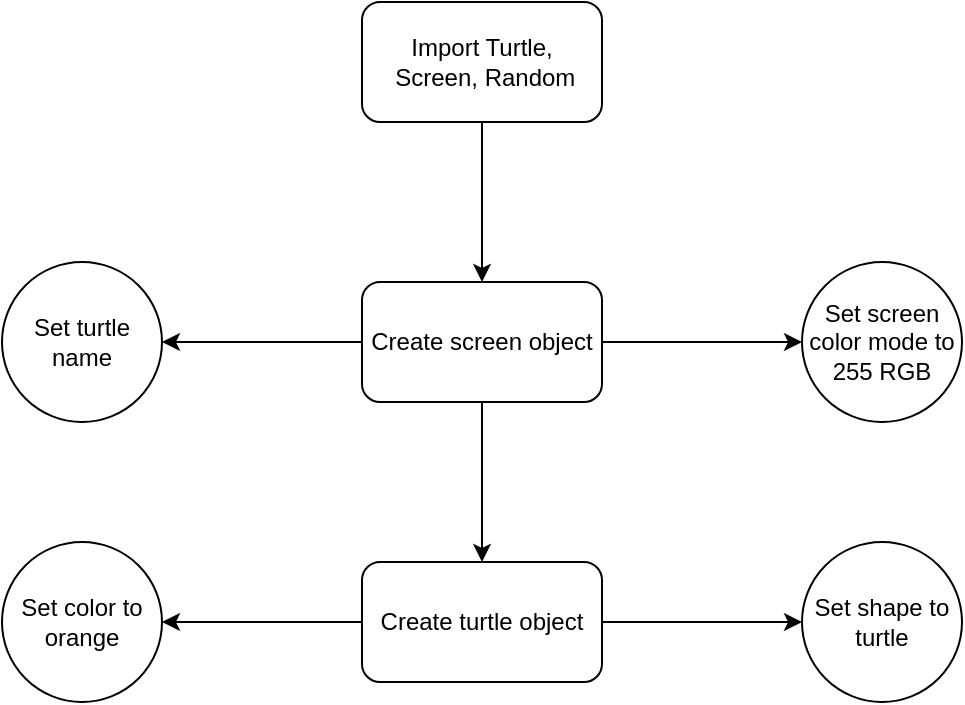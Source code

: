 <mxfile version="24.8.6">
  <diagram name="Page-1" id="h3QMktJUDQHHH6E6HLhU">
    <mxGraphModel dx="1185" dy="632" grid="1" gridSize="10" guides="1" tooltips="1" connect="1" arrows="1" fold="1" page="1" pageScale="1" pageWidth="850" pageHeight="1100" math="0" shadow="0">
      <root>
        <mxCell id="0" />
        <mxCell id="1" parent="0" />
        <mxCell id="xzMERXrAKy0U1Wa6-c2J-3" value="" style="edgeStyle=orthogonalEdgeStyle;rounded=0;orthogonalLoop=1;jettySize=auto;html=1;" edge="1" parent="1" source="xzMERXrAKy0U1Wa6-c2J-1" target="xzMERXrAKy0U1Wa6-c2J-2">
          <mxGeometry relative="1" as="geometry" />
        </mxCell>
        <mxCell id="xzMERXrAKy0U1Wa6-c2J-1" value="&lt;div&gt;Import Turtle,&lt;/div&gt;&lt;div&gt;&amp;nbsp;Screen, Random&lt;br&gt;&lt;/div&gt;" style="rounded=1;whiteSpace=wrap;html=1;" vertex="1" parent="1">
          <mxGeometry x="365" y="40" width="120" height="60" as="geometry" />
        </mxCell>
        <mxCell id="xzMERXrAKy0U1Wa6-c2J-5" value="" style="edgeStyle=orthogonalEdgeStyle;rounded=0;orthogonalLoop=1;jettySize=auto;html=1;" edge="1" parent="1" source="xzMERXrAKy0U1Wa6-c2J-2" target="xzMERXrAKy0U1Wa6-c2J-4">
          <mxGeometry relative="1" as="geometry" />
        </mxCell>
        <mxCell id="xzMERXrAKy0U1Wa6-c2J-7" value="" style="edgeStyle=orthogonalEdgeStyle;rounded=0;orthogonalLoop=1;jettySize=auto;html=1;" edge="1" parent="1" source="xzMERXrAKy0U1Wa6-c2J-2" target="xzMERXrAKy0U1Wa6-c2J-6">
          <mxGeometry relative="1" as="geometry" />
        </mxCell>
        <mxCell id="xzMERXrAKy0U1Wa6-c2J-13" value="" style="edgeStyle=orthogonalEdgeStyle;rounded=0;orthogonalLoop=1;jettySize=auto;html=1;" edge="1" parent="1" source="xzMERXrAKy0U1Wa6-c2J-2" target="xzMERXrAKy0U1Wa6-c2J-12">
          <mxGeometry relative="1" as="geometry" />
        </mxCell>
        <mxCell id="xzMERXrAKy0U1Wa6-c2J-2" value="Create screen object" style="whiteSpace=wrap;html=1;rounded=1;" vertex="1" parent="1">
          <mxGeometry x="365" y="180" width="120" height="60" as="geometry" />
        </mxCell>
        <mxCell id="xzMERXrAKy0U1Wa6-c2J-4" value="Set screen color mode to 255 RGB" style="ellipse;whiteSpace=wrap;html=1;rounded=1;" vertex="1" parent="1">
          <mxGeometry x="585" y="170" width="80" height="80" as="geometry" />
        </mxCell>
        <mxCell id="xzMERXrAKy0U1Wa6-c2J-9" value="" style="edgeStyle=orthogonalEdgeStyle;rounded=0;orthogonalLoop=1;jettySize=auto;html=1;" edge="1" parent="1" source="xzMERXrAKy0U1Wa6-c2J-6" target="xzMERXrAKy0U1Wa6-c2J-8">
          <mxGeometry relative="1" as="geometry" />
        </mxCell>
        <mxCell id="xzMERXrAKy0U1Wa6-c2J-11" value="" style="edgeStyle=orthogonalEdgeStyle;rounded=0;orthogonalLoop=1;jettySize=auto;html=1;" edge="1" parent="1" source="xzMERXrAKy0U1Wa6-c2J-6" target="xzMERXrAKy0U1Wa6-c2J-10">
          <mxGeometry relative="1" as="geometry" />
        </mxCell>
        <mxCell id="xzMERXrAKy0U1Wa6-c2J-6" value="Create turtle object" style="whiteSpace=wrap;html=1;rounded=1;" vertex="1" parent="1">
          <mxGeometry x="365" y="320" width="120" height="60" as="geometry" />
        </mxCell>
        <mxCell id="xzMERXrAKy0U1Wa6-c2J-8" value="Set shape to turtle" style="ellipse;whiteSpace=wrap;html=1;rounded=1;" vertex="1" parent="1">
          <mxGeometry x="585" y="310" width="80" height="80" as="geometry" />
        </mxCell>
        <mxCell id="xzMERXrAKy0U1Wa6-c2J-10" value="Set color to orange" style="ellipse;whiteSpace=wrap;html=1;rounded=1;" vertex="1" parent="1">
          <mxGeometry x="185" y="310" width="80" height="80" as="geometry" />
        </mxCell>
        <mxCell id="xzMERXrAKy0U1Wa6-c2J-12" value="Set turtle name" style="ellipse;whiteSpace=wrap;html=1;rounded=1;" vertex="1" parent="1">
          <mxGeometry x="185" y="170" width="80" height="80" as="geometry" />
        </mxCell>
      </root>
    </mxGraphModel>
  </diagram>
</mxfile>
